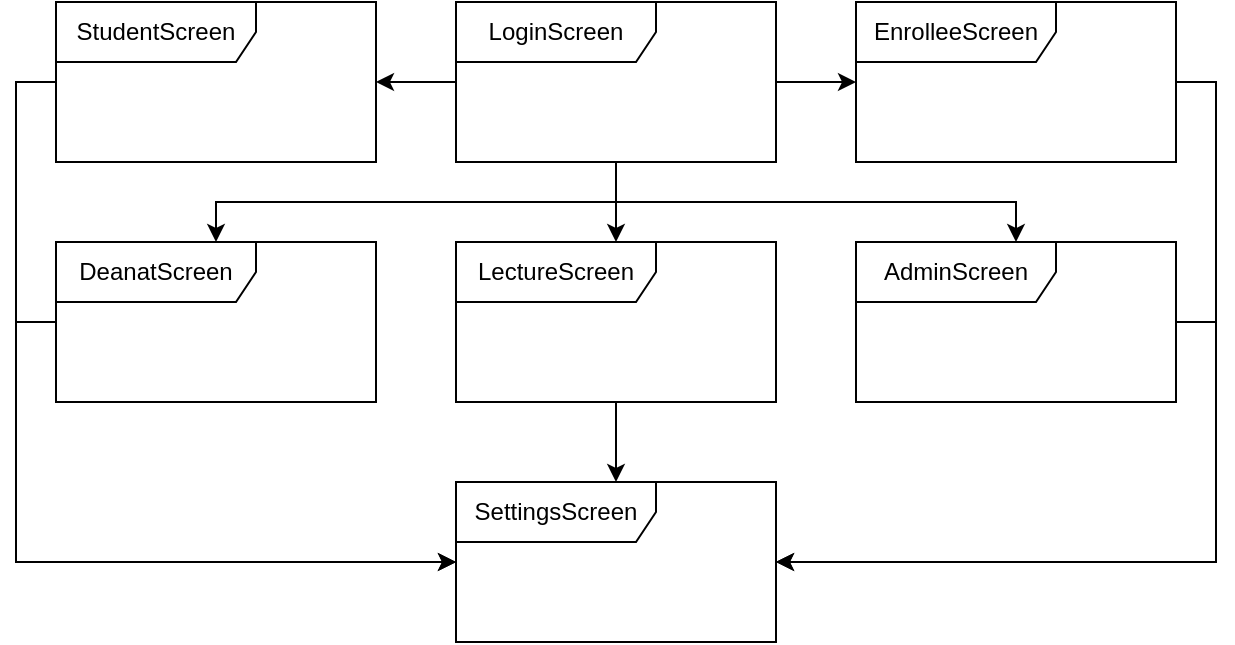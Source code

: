 <mxfile version="14.6.13" type="device"><diagram id="7UhDOvGl59uAjoXNwjnE" name="Screens"><mxGraphModel dx="853" dy="494" grid="1" gridSize="10" guides="1" tooltips="1" connect="1" arrows="1" fold="1" page="1" pageScale="1" pageWidth="827" pageHeight="1169" math="0" shadow="0"><root><mxCell id="0"/><mxCell id="1" parent="0"/><mxCell id="7L5N9beYY49RLRwjhEC6-14" style="edgeStyle=orthogonalEdgeStyle;rounded=0;orthogonalLoop=1;jettySize=auto;html=1;" edge="1" parent="1" source="7L5N9beYY49RLRwjhEC6-1" target="7L5N9beYY49RLRwjhEC6-7"><mxGeometry relative="1" as="geometry"><Array as="points"><mxPoint x="740" y="440"/><mxPoint x="740" y="560"/></Array></mxGeometry></mxCell><mxCell id="7L5N9beYY49RLRwjhEC6-1" value="AdminScreen" style="shape=umlFrame;whiteSpace=wrap;html=1;width=100;height=30;" vertex="1" parent="1"><mxGeometry x="560" y="400" width="160" height="80" as="geometry"/></mxCell><mxCell id="7L5N9beYY49RLRwjhEC6-9" style="edgeStyle=orthogonalEdgeStyle;rounded=0;orthogonalLoop=1;jettySize=auto;html=1;" edge="1" parent="1" source="7L5N9beYY49RLRwjhEC6-2" target="7L5N9beYY49RLRwjhEC6-6"><mxGeometry relative="1" as="geometry"/></mxCell><mxCell id="7L5N9beYY49RLRwjhEC6-10" style="edgeStyle=orthogonalEdgeStyle;rounded=0;orthogonalLoop=1;jettySize=auto;html=1;" edge="1" parent="1" source="7L5N9beYY49RLRwjhEC6-2" target="7L5N9beYY49RLRwjhEC6-4"><mxGeometry relative="1" as="geometry"/></mxCell><mxCell id="7L5N9beYY49RLRwjhEC6-11" style="edgeStyle=orthogonalEdgeStyle;rounded=0;orthogonalLoop=1;jettySize=auto;html=1;" edge="1" parent="1" source="7L5N9beYY49RLRwjhEC6-2" target="7L5N9beYY49RLRwjhEC6-1"><mxGeometry relative="1" as="geometry"><Array as="points"><mxPoint x="440" y="380"/><mxPoint x="640" y="380"/></Array></mxGeometry></mxCell><mxCell id="7L5N9beYY49RLRwjhEC6-12" style="edgeStyle=orthogonalEdgeStyle;rounded=0;orthogonalLoop=1;jettySize=auto;html=1;" edge="1" parent="1" source="7L5N9beYY49RLRwjhEC6-2" target="7L5N9beYY49RLRwjhEC6-5"><mxGeometry relative="1" as="geometry"><Array as="points"><mxPoint x="440" y="380"/><mxPoint x="240" y="380"/></Array></mxGeometry></mxCell><mxCell id="7L5N9beYY49RLRwjhEC6-13" style="edgeStyle=orthogonalEdgeStyle;rounded=0;orthogonalLoop=1;jettySize=auto;html=1;" edge="1" parent="1" source="7L5N9beYY49RLRwjhEC6-2" target="7L5N9beYY49RLRwjhEC6-3"><mxGeometry relative="1" as="geometry"/></mxCell><mxCell id="7L5N9beYY49RLRwjhEC6-2" value="LoginScreen" style="shape=umlFrame;whiteSpace=wrap;html=1;width=100;height=30;" vertex="1" parent="1"><mxGeometry x="360" y="280" width="160" height="80" as="geometry"/></mxCell><mxCell id="7L5N9beYY49RLRwjhEC6-17" style="edgeStyle=orthogonalEdgeStyle;rounded=0;orthogonalLoop=1;jettySize=auto;html=1;" edge="1" parent="1" source="7L5N9beYY49RLRwjhEC6-3" target="7L5N9beYY49RLRwjhEC6-7"><mxGeometry relative="1" as="geometry"><Array as="points"><mxPoint x="140" y="320"/><mxPoint x="140" y="560"/></Array></mxGeometry></mxCell><mxCell id="7L5N9beYY49RLRwjhEC6-3" value="StudentScreen" style="shape=umlFrame;whiteSpace=wrap;html=1;width=100;height=30;" vertex="1" parent="1"><mxGeometry x="160" y="280" width="160" height="80" as="geometry"/></mxCell><mxCell id="7L5N9beYY49RLRwjhEC6-16" style="edgeStyle=orthogonalEdgeStyle;rounded=0;orthogonalLoop=1;jettySize=auto;html=1;" edge="1" parent="1" source="7L5N9beYY49RLRwjhEC6-4" target="7L5N9beYY49RLRwjhEC6-7"><mxGeometry relative="1" as="geometry"><Array as="points"><mxPoint x="740" y="320"/><mxPoint x="740" y="560"/></Array></mxGeometry></mxCell><mxCell id="7L5N9beYY49RLRwjhEC6-4" value="EnrolleeScreen" style="shape=umlFrame;whiteSpace=wrap;html=1;width=100;height=30;" vertex="1" parent="1"><mxGeometry x="560" y="280" width="160" height="80" as="geometry"/></mxCell><mxCell id="7L5N9beYY49RLRwjhEC6-15" style="edgeStyle=orthogonalEdgeStyle;rounded=0;orthogonalLoop=1;jettySize=auto;html=1;" edge="1" parent="1" source="7L5N9beYY49RLRwjhEC6-5" target="7L5N9beYY49RLRwjhEC6-7"><mxGeometry relative="1" as="geometry"><Array as="points"><mxPoint x="140" y="440"/><mxPoint x="140" y="560"/></Array></mxGeometry></mxCell><mxCell id="7L5N9beYY49RLRwjhEC6-5" value="DeanatScreen" style="shape=umlFrame;whiteSpace=wrap;html=1;width=100;height=30;" vertex="1" parent="1"><mxGeometry x="160" y="400" width="160" height="80" as="geometry"/></mxCell><mxCell id="7L5N9beYY49RLRwjhEC6-18" style="edgeStyle=orthogonalEdgeStyle;rounded=0;orthogonalLoop=1;jettySize=auto;html=1;" edge="1" parent="1" source="7L5N9beYY49RLRwjhEC6-6" target="7L5N9beYY49RLRwjhEC6-7"><mxGeometry relative="1" as="geometry"/></mxCell><mxCell id="7L5N9beYY49RLRwjhEC6-6" value="LectureScreen" style="shape=umlFrame;whiteSpace=wrap;html=1;width=100;height=30;" vertex="1" parent="1"><mxGeometry x="360" y="400" width="160" height="80" as="geometry"/></mxCell><mxCell id="7L5N9beYY49RLRwjhEC6-7" value="SettingsScreen" style="shape=umlFrame;whiteSpace=wrap;html=1;width=100;height=30;" vertex="1" parent="1"><mxGeometry x="360" y="520" width="160" height="80" as="geometry"/></mxCell></root></mxGraphModel></diagram></mxfile>